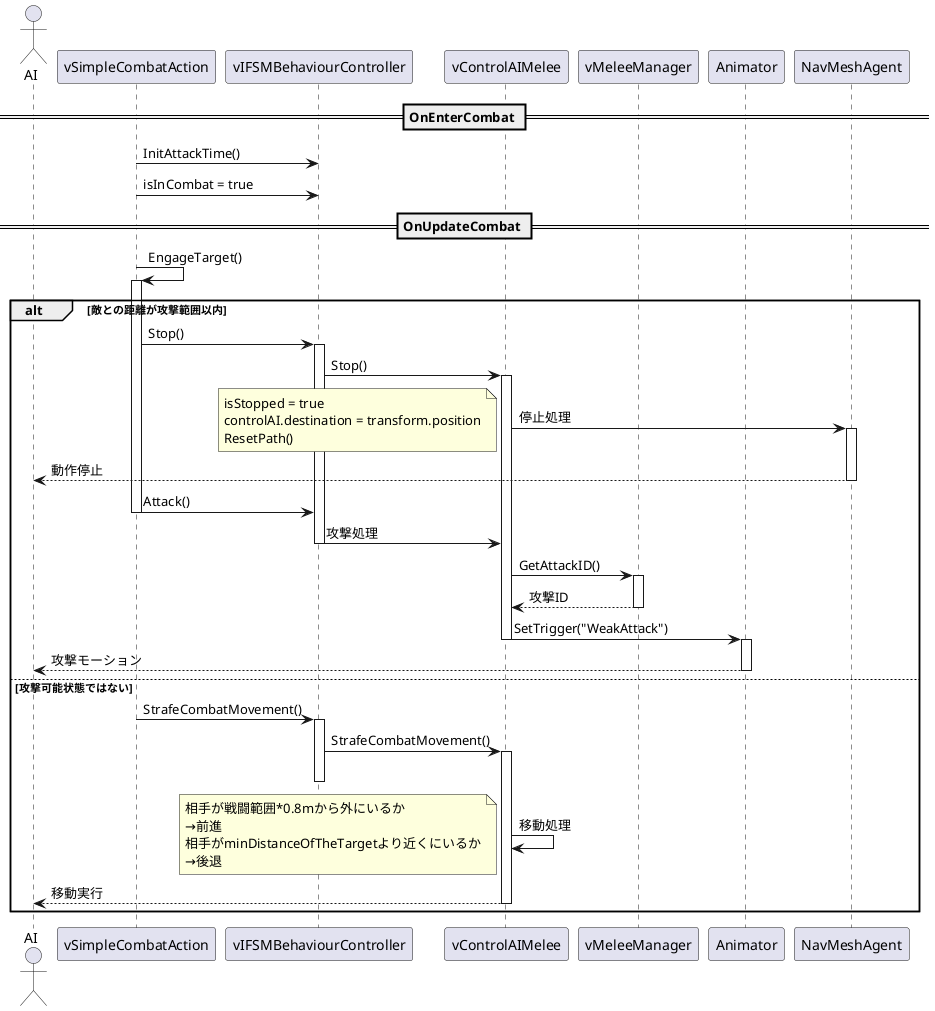 @startuml invector_fsm_combat

actor AI
participant vSimpleCombatAction
participant vIFSMBehaviourController
participant vControlAIMelee
participant vMeleeManager
participant Animator
participant NavMeshAgent

== OnEnterCombat ==
vSimpleCombatAction -> vIFSMBehaviourController : InitAttackTime()
vSimpleCombatAction -> vIFSMBehaviourController : isInCombat = true

== OnUpdateCombat ==
vSimpleCombatAction -> vSimpleCombatAction++ : EngageTarget()
alt 敵との距離が攻撃範囲以内
    vSimpleCombatAction -> vIFSMBehaviourController++ : Stop()
    vIFSMBehaviourController -> vControlAIMelee++ : Stop()
    vControlAIMelee -> NavMeshAgent++ : 停止処理
    note left
        isStopped = true
        controlAI.destination = transform.position
        ResetPath()
    end note
    NavMeshAgent --> AI-- : 動作停止
    vSimpleCombatAction -> vIFSMBehaviourController-- : Attack()
    vIFSMBehaviourController -> vControlAIMelee-- : 攻撃処理
    vControlAIMelee -> vMeleeManager++ : GetAttackID()
    vMeleeManager --> vControlAIMelee-- : 攻撃ID
    vControlAIMelee -> Animator-- : SetTrigger("WeakAttack")
    activate Animator
    Animator --> AI-- : 攻撃モーション
else 攻撃可能状態ではない
    vSimpleCombatAction -> vIFSMBehaviourController++ : StrafeCombatMovement()
    vIFSMBehaviourController -> vControlAIMelee++ : StrafeCombatMovement()
    deactivate vIFSMBehaviourController
    vControlAIMelee -> vControlAIMelee : 移動処理
    note left
        相手が戦闘範囲*0.8mから外にいるか
        →前進
        相手がminDistanceOfTheTargetより近くにいるか
        →後退
    end note
    vControlAIMelee --> AI-- : 移動実行
end

@enduml